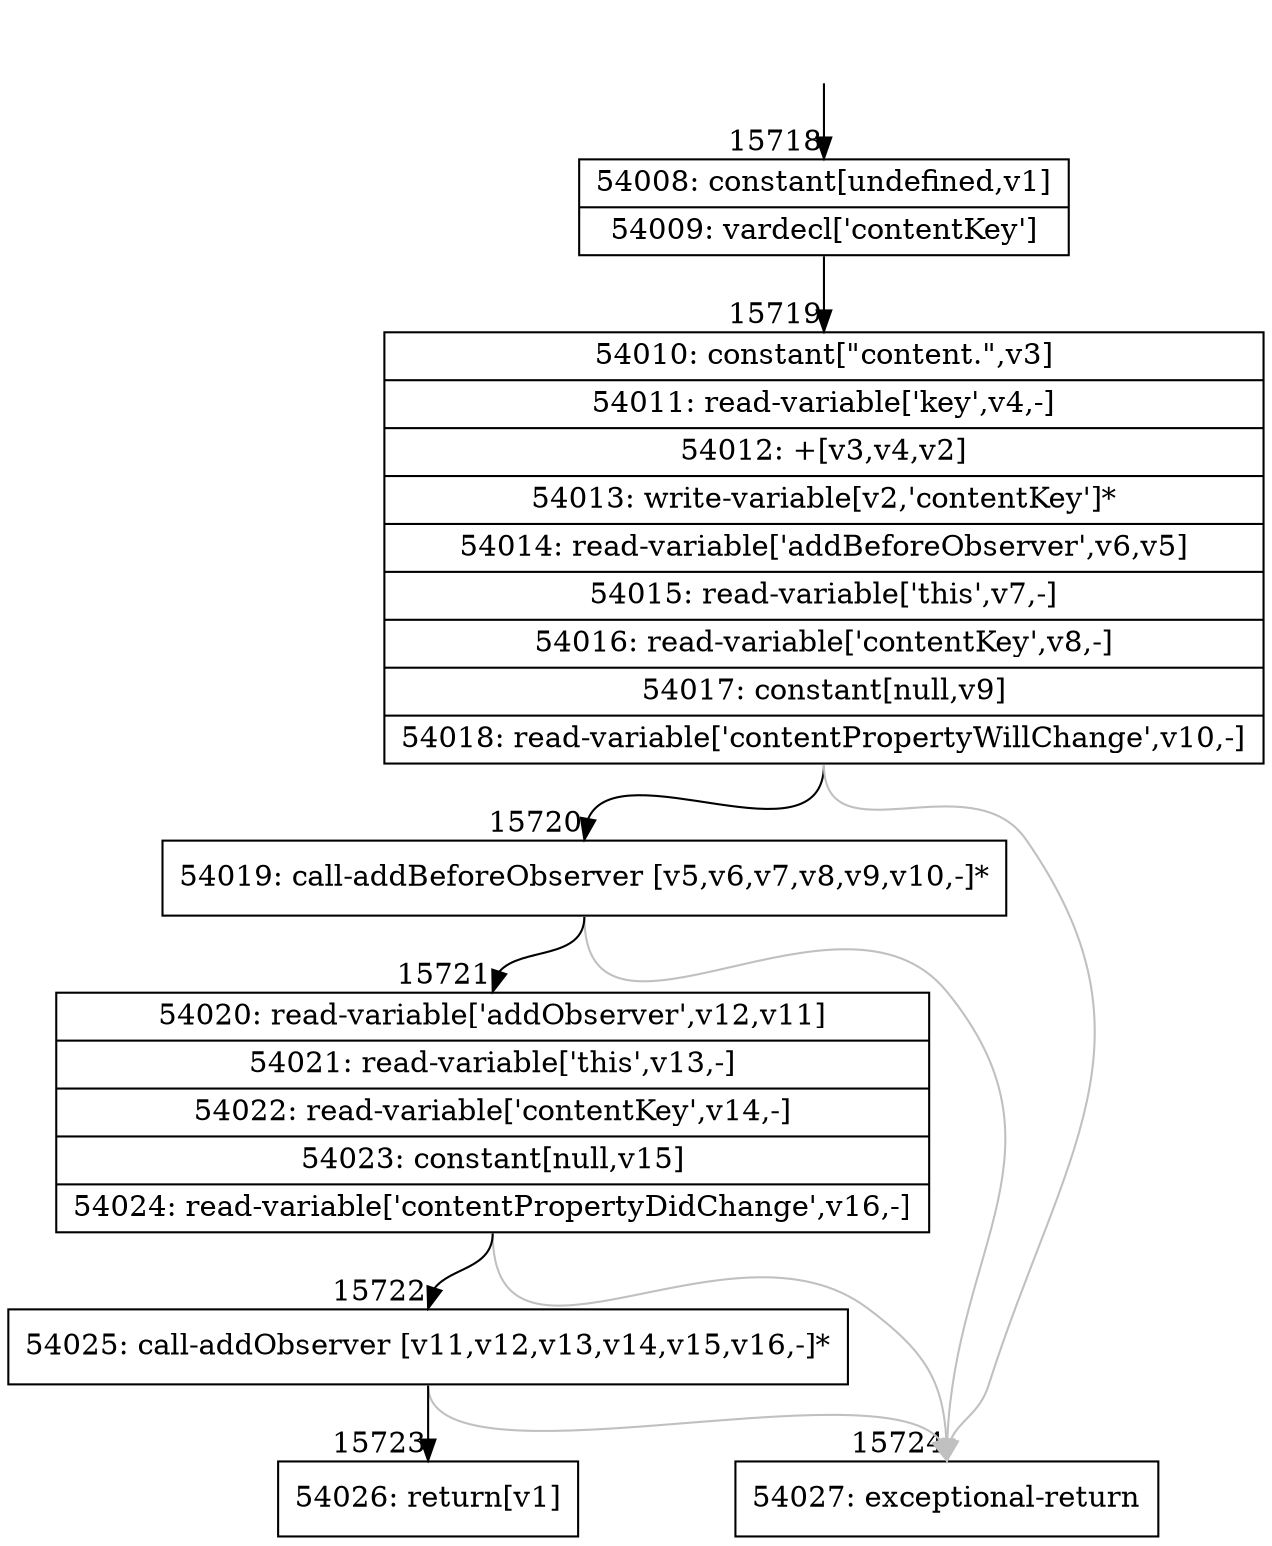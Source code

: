 digraph {
rankdir="TD"
BB_entry1337[shape=none,label=""];
BB_entry1337 -> BB15718 [tailport=s, headport=n, headlabel="    15718"]
BB15718 [shape=record label="{54008: constant[undefined,v1]|54009: vardecl['contentKey']}" ] 
BB15718 -> BB15719 [tailport=s, headport=n, headlabel="      15719"]
BB15719 [shape=record label="{54010: constant[\"content.\",v3]|54011: read-variable['key',v4,-]|54012: +[v3,v4,v2]|54013: write-variable[v2,'contentKey']*|54014: read-variable['addBeforeObserver',v6,v5]|54015: read-variable['this',v7,-]|54016: read-variable['contentKey',v8,-]|54017: constant[null,v9]|54018: read-variable['contentPropertyWillChange',v10,-]}" ] 
BB15719 -> BB15720 [tailport=s, headport=n, headlabel="      15720"]
BB15719 -> BB15724 [tailport=s, headport=n, color=gray, headlabel="      15724"]
BB15720 [shape=record label="{54019: call-addBeforeObserver [v5,v6,v7,v8,v9,v10,-]*}" ] 
BB15720 -> BB15721 [tailport=s, headport=n, headlabel="      15721"]
BB15720 -> BB15724 [tailport=s, headport=n, color=gray]
BB15721 [shape=record label="{54020: read-variable['addObserver',v12,v11]|54021: read-variable['this',v13,-]|54022: read-variable['contentKey',v14,-]|54023: constant[null,v15]|54024: read-variable['contentPropertyDidChange',v16,-]}" ] 
BB15721 -> BB15722 [tailport=s, headport=n, headlabel="      15722"]
BB15721 -> BB15724 [tailport=s, headport=n, color=gray]
BB15722 [shape=record label="{54025: call-addObserver [v11,v12,v13,v14,v15,v16,-]*}" ] 
BB15722 -> BB15723 [tailport=s, headport=n, headlabel="      15723"]
BB15722 -> BB15724 [tailport=s, headport=n, color=gray]
BB15723 [shape=record label="{54026: return[v1]}" ] 
BB15724 [shape=record label="{54027: exceptional-return}" ] 
//#$~ 28957
}
